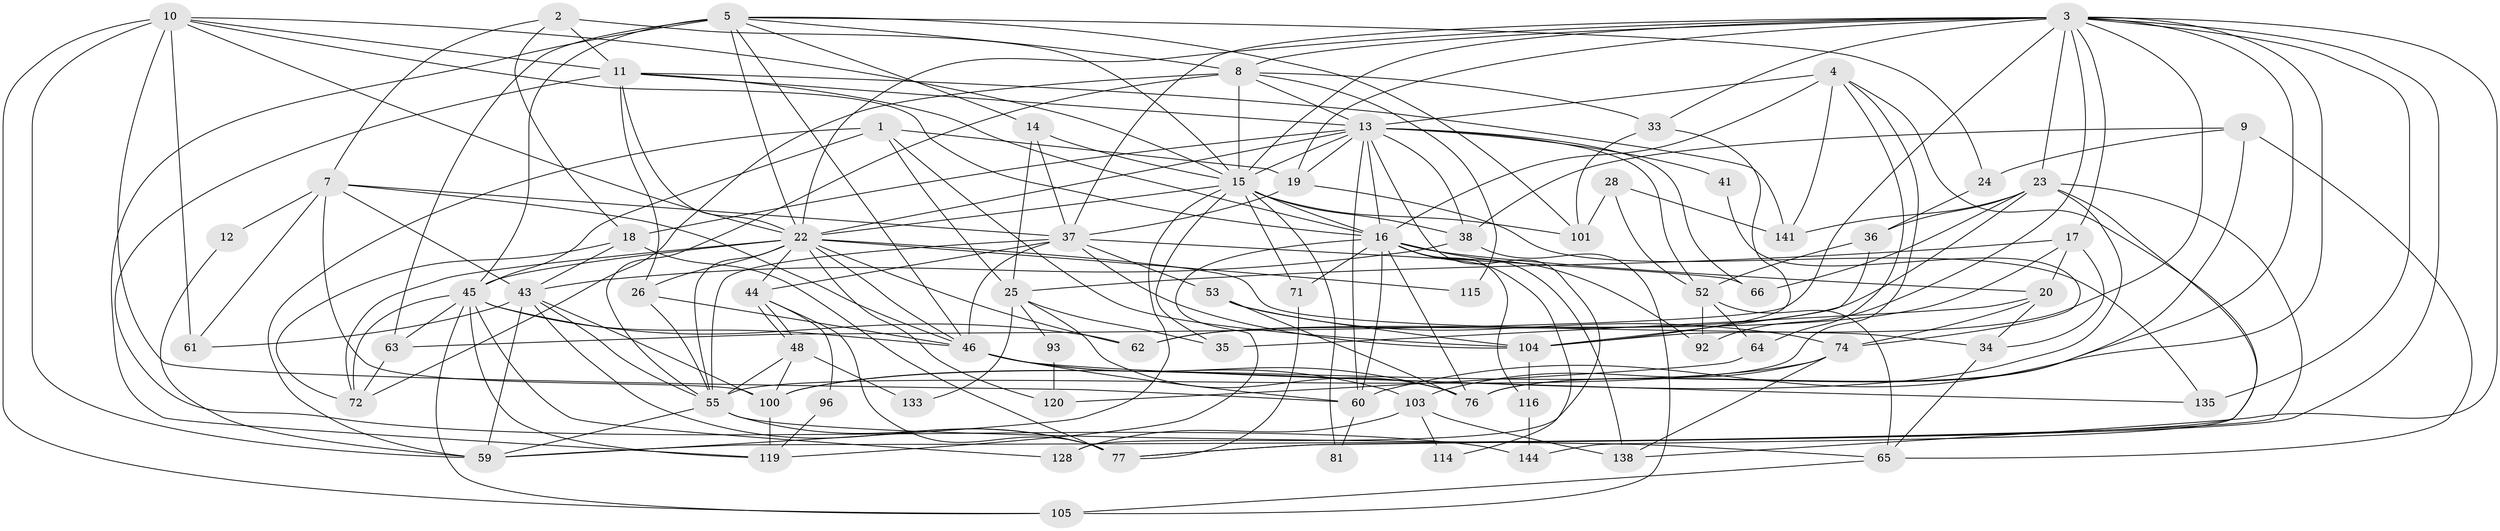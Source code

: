 // original degree distribution, {4: 0.32653061224489793, 7: 0.027210884353741496, 5: 0.17687074829931973, 3: 0.272108843537415, 2: 0.10204081632653061, 6: 0.08163265306122448, 8: 0.013605442176870748}
// Generated by graph-tools (version 1.1) at 2025/18/03/04/25 18:18:45]
// undirected, 73 vertices, 203 edges
graph export_dot {
graph [start="1"]
  node [color=gray90,style=filled];
  1 [super="+31"];
  2;
  3 [super="+70+6+122+147"];
  4 [super="+80"];
  5 [super="+51+32"];
  7 [super="+49"];
  8 [super="+84+47"];
  9 [super="+113"];
  10 [super="+69+27"];
  11 [super="+68"];
  12;
  13 [super="+57+98+109"];
  14;
  15 [super="+30+21"];
  16 [super="+42+83+56"];
  17 [super="+54"];
  18 [super="+91"];
  19 [super="+40"];
  20;
  22 [super="+132+29"];
  23 [super="+94"];
  24;
  25 [super="+117+58"];
  26;
  28;
  33;
  34;
  35;
  36;
  37 [super="+39"];
  38 [super="+110"];
  41;
  43 [super="+75+112"];
  44 [super="+50"];
  45 [super="+107"];
  46 [super="+106+85"];
  48;
  52;
  53;
  55 [super="+78"];
  59 [super="+139+89"];
  60 [super="+143"];
  61;
  62 [super="+87"];
  63;
  64;
  65;
  66;
  71;
  72 [super="+86"];
  74 [super="+131"];
  76;
  77 [super="+88+82"];
  81;
  92;
  93;
  96;
  100 [super="+126"];
  101 [super="+142"];
  103 [super="+136"];
  104 [super="+129+124"];
  105 [super="+123"];
  114;
  115;
  116;
  119;
  120;
  128;
  133;
  135;
  138;
  141;
  144;
  1 -- 59;
  1 -- 104;
  1 -- 25;
  1 -- 19;
  1 -- 45;
  2 -- 7;
  2 -- 15;
  2 -- 18;
  2 -- 11;
  3 -- 23;
  3 -- 77;
  3 -- 37 [weight=2];
  3 -- 92;
  3 -- 76;
  3 -- 60;
  3 -- 63;
  3 -- 33;
  3 -- 8;
  3 -- 104;
  3 -- 135;
  3 -- 138;
  3 -- 19;
  3 -- 17 [weight=2];
  3 -- 15;
  3 -- 22;
  4 -- 141;
  4 -- 13;
  4 -- 16;
  4 -- 64;
  4 -- 144;
  4 -- 55;
  5 -- 46;
  5 -- 8;
  5 -- 101;
  5 -- 63;
  5 -- 22 [weight=2];
  5 -- 119;
  5 -- 24;
  5 -- 45;
  5 -- 14;
  7 -- 100;
  7 -- 12;
  7 -- 61;
  7 -- 43;
  7 -- 46;
  7 -- 37;
  8 -- 72 [weight=2];
  8 -- 115;
  8 -- 33;
  8 -- 15;
  8 -- 55;
  8 -- 13;
  9 -- 76;
  9 -- 24;
  9 -- 65;
  9 -- 38;
  10 -- 61;
  10 -- 11;
  10 -- 105;
  10 -- 59 [weight=2];
  10 -- 22;
  10 -- 15;
  10 -- 60;
  10 -- 16;
  11 -- 16;
  11 -- 144;
  11 -- 141;
  11 -- 26;
  11 -- 13;
  11 -- 22;
  12 -- 59;
  13 -- 15;
  13 -- 128;
  13 -- 38;
  13 -- 16 [weight=2];
  13 -- 18;
  13 -- 19;
  13 -- 22 [weight=3];
  13 -- 66;
  13 -- 52;
  13 -- 41;
  13 -- 60;
  14 -- 25;
  14 -- 15;
  14 -- 37;
  15 -- 35;
  15 -- 59;
  15 -- 16 [weight=2];
  15 -- 101 [weight=2];
  15 -- 38 [weight=2];
  15 -- 71;
  15 -- 81;
  15 -- 22;
  16 -- 116;
  16 -- 138;
  16 -- 76;
  16 -- 92;
  16 -- 60;
  16 -- 114;
  16 -- 20;
  16 -- 71;
  16 -- 119;
  17 -- 20;
  17 -- 62;
  17 -- 25;
  17 -- 34;
  18 -- 43;
  18 -- 77;
  18 -- 72;
  19 -- 135;
  19 -- 37;
  20 -- 35;
  20 -- 34;
  20 -- 74;
  22 -- 26;
  22 -- 34;
  22 -- 44 [weight=2];
  22 -- 46;
  22 -- 45;
  22 -- 115;
  22 -- 55;
  22 -- 120;
  22 -- 72;
  22 -- 62;
  23 -- 62;
  23 -- 100;
  23 -- 59;
  23 -- 77;
  23 -- 66;
  23 -- 36;
  23 -- 141;
  24 -- 36;
  25 -- 35;
  25 -- 133;
  25 -- 76;
  25 -- 93;
  26 -- 46;
  26 -- 55;
  28 -- 141;
  28 -- 101;
  28 -- 52;
  33 -- 101;
  33 -- 104;
  34 -- 65;
  36 -- 52;
  36 -- 104;
  37 -- 44;
  37 -- 66;
  37 -- 104;
  37 -- 46;
  37 -- 53;
  37 -- 55;
  38 -- 43;
  38 -- 105;
  41 -- 74;
  43 -- 100;
  43 -- 61 [weight=2];
  43 -- 59;
  43 -- 77;
  43 -- 55;
  44 -- 48;
  44 -- 48;
  44 -- 96;
  44 -- 77;
  45 -- 128;
  45 -- 119;
  45 -- 105;
  45 -- 46;
  45 -- 63;
  45 -- 72;
  45 -- 62;
  46 -- 76;
  46 -- 103;
  46 -- 135;
  46 -- 60;
  48 -- 55;
  48 -- 133;
  48 -- 100;
  52 -- 65;
  52 -- 64;
  52 -- 92;
  53 -- 76;
  53 -- 74;
  53 -- 104;
  55 -- 65;
  55 -- 77;
  55 -- 59;
  60 -- 81;
  63 -- 72;
  64 -- 120;
  65 -- 105;
  71 -- 77;
  74 -- 103 [weight=2];
  74 -- 100;
  74 -- 138;
  93 -- 120;
  96 -- 119;
  100 -- 119;
  103 -- 128;
  103 -- 114;
  103 -- 138;
  104 -- 116;
  116 -- 144;
}
